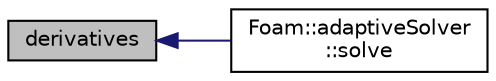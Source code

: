 digraph "derivatives"
{
  bgcolor="transparent";
  edge [fontname="Helvetica",fontsize="10",labelfontname="Helvetica",labelfontsize="10"];
  node [fontname="Helvetica",fontsize="10",shape=record];
  rankdir="LR";
  Node1 [label="derivatives",height=0.2,width=0.4,color="black", fillcolor="grey75", style="filled", fontcolor="black"];
  Node1 -> Node2 [dir="back",color="midnightblue",fontsize="10",style="solid",fontname="Helvetica"];
  Node2 [label="Foam::adaptiveSolver\l::solve",height=0.2,width=0.4,color="black",URL="$a00020.html#ad0007182d221cdd0e1ba91898d296fdb",tooltip="Solve the ODE system and the update the state. "];
}
